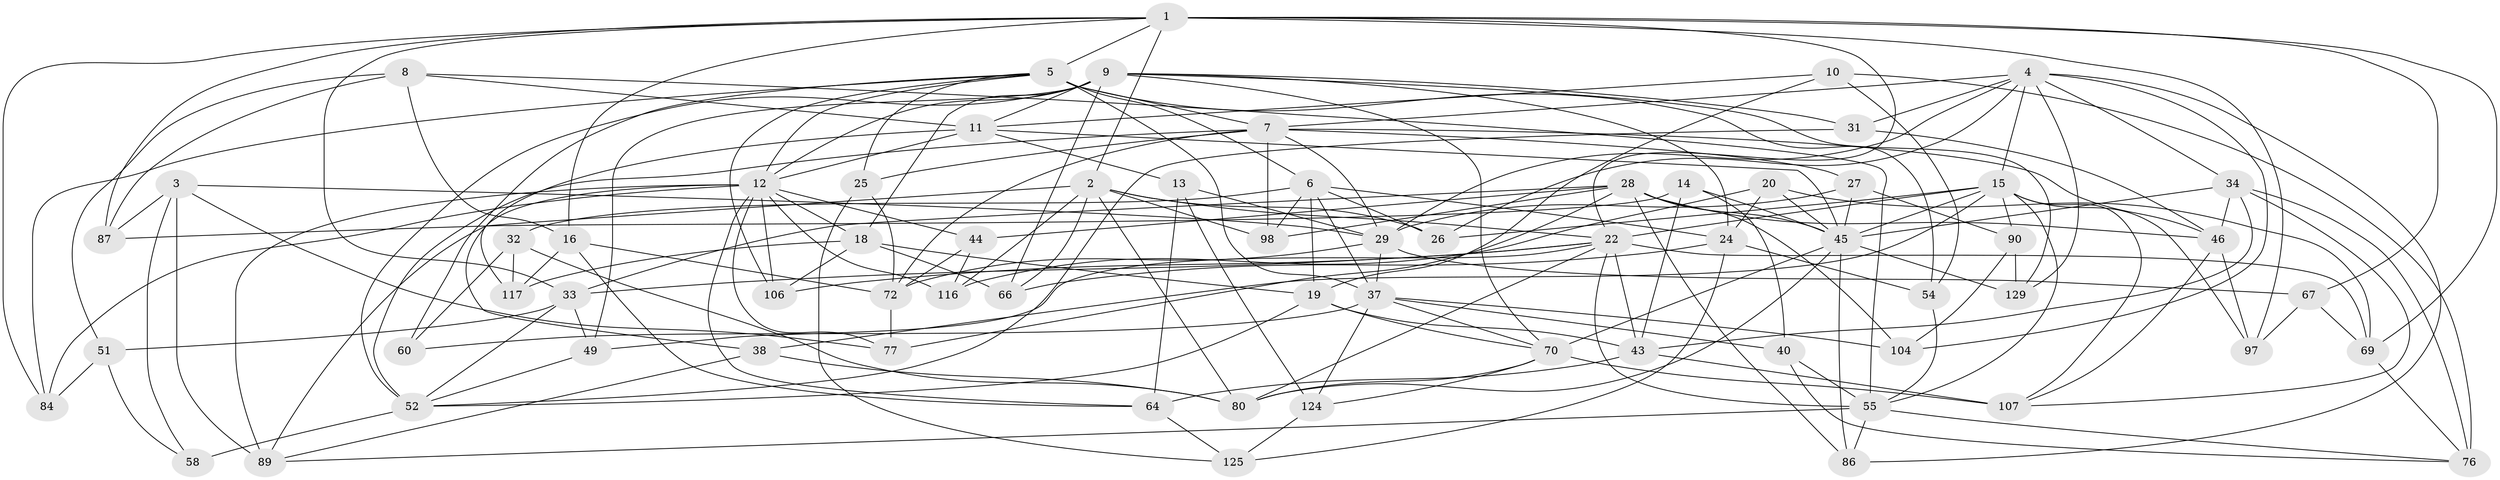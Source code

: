 // original degree distribution, {4: 1.0}
// Generated by graph-tools (version 1.1) at 2025/16/03/09/25 04:16:16]
// undirected, 68 vertices, 191 edges
graph export_dot {
graph [start="1"]
  node [color=gray90,style=filled];
  1 [super="+36+109"];
  2 [super="+91+21"];
  3 [super="+93"];
  4 [super="+74+136"];
  5 [super="+131+61"];
  6 [super="+81+132"];
  7 [super="+118+39+42"];
  8 [super="+48"];
  9 [super="+111+73+17"];
  10;
  11 [super="+23+88"];
  12 [super="+135+120+56+50"];
  13;
  14;
  15 [super="+53+35"];
  16 [super="+102"];
  18 [super="+112"];
  19 [super="+30"];
  20;
  22 [super="+75+41"];
  24 [super="+65"];
  25;
  26;
  27;
  28 [super="+96+121"];
  29 [super="+134+63"];
  31;
  32;
  33 [super="+110"];
  34 [super="+122"];
  37 [super="+130+79"];
  38;
  40;
  43 [super="+71"];
  44;
  45 [super="+47+100"];
  46 [super="+62"];
  49;
  51;
  52 [super="+94"];
  54;
  55 [super="+92"];
  58;
  60;
  64 [super="+82"];
  66;
  67;
  69 [super="+133"];
  70 [super="+83"];
  72 [super="+85"];
  76 [super="+114"];
  77;
  80 [super="+99"];
  84;
  86;
  87;
  89 [super="+113"];
  90;
  97;
  98;
  104;
  106;
  107 [super="+119"];
  116;
  117;
  124;
  125;
  129;
  1 -- 16;
  1 -- 33;
  1 -- 67;
  1 -- 84;
  1 -- 22;
  1 -- 87;
  1 -- 97;
  1 -- 2;
  1 -- 69;
  1 -- 5;
  2 -- 22;
  2 -- 89;
  2 -- 26;
  2 -- 116;
  2 -- 80;
  2 -- 66;
  2 -- 98;
  3 -- 89 [weight=2];
  3 -- 58;
  3 -- 77;
  3 -- 87;
  3 -- 29;
  4 -- 7 [weight=2];
  4 -- 129;
  4 -- 34;
  4 -- 26;
  4 -- 31;
  4 -- 29;
  4 -- 104;
  4 -- 86;
  4 -- 15;
  5 -- 60 [weight=2];
  5 -- 7 [weight=3];
  5 -- 106;
  5 -- 12;
  5 -- 6 [weight=2];
  5 -- 37;
  5 -- 84;
  5 -- 54;
  5 -- 25;
  6 -- 26;
  6 -- 98;
  6 -- 32;
  6 -- 24;
  6 -- 19;
  6 -- 37;
  7 -- 72;
  7 -- 98;
  7 -- 46;
  7 -- 25;
  7 -- 27;
  7 -- 29;
  7 -- 52;
  8 -- 51;
  8 -- 11 [weight=2];
  8 -- 87;
  8 -- 16;
  8 -- 55;
  9 -- 31;
  9 -- 70;
  9 -- 52;
  9 -- 49;
  9 -- 66;
  9 -- 18;
  9 -- 129;
  9 -- 11;
  9 -- 24;
  9 -- 12;
  10 -- 76;
  10 -- 54;
  10 -- 19;
  10 -- 11;
  11 -- 117;
  11 -- 13;
  11 -- 45;
  11 -- 12;
  12 -- 77;
  12 -- 106;
  12 -- 44;
  12 -- 89;
  12 -- 18;
  12 -- 116;
  12 -- 38;
  12 -- 64;
  12 -- 84;
  13 -- 124;
  13 -- 29;
  13 -- 64;
  14 -- 40;
  14 -- 87;
  14 -- 43;
  14 -- 45;
  15 -- 38;
  15 -- 90;
  15 -- 45 [weight=2];
  15 -- 97;
  15 -- 26;
  15 -- 107;
  15 -- 22;
  15 -- 55;
  16 -- 72;
  16 -- 117;
  16 -- 64 [weight=2];
  18 -- 19;
  18 -- 66;
  18 -- 117;
  18 -- 106;
  19 -- 52;
  19 -- 70;
  19 -- 43;
  20 -- 116;
  20 -- 45;
  20 -- 69;
  20 -- 24;
  22 -- 80;
  22 -- 33;
  22 -- 55;
  22 -- 49;
  22 -- 69;
  22 -- 106;
  22 -- 43;
  24 -- 66;
  24 -- 125;
  24 -- 54;
  25 -- 72;
  25 -- 125;
  27 -- 90;
  27 -- 29;
  27 -- 45;
  28 -- 46;
  28 -- 77;
  28 -- 86;
  28 -- 44;
  28 -- 104;
  28 -- 98;
  28 -- 45;
  28 -- 33;
  29 -- 67;
  29 -- 72;
  29 -- 37;
  31 -- 46;
  31 -- 52;
  32 -- 60;
  32 -- 80;
  32 -- 117;
  33 -- 51;
  33 -- 49;
  33 -- 52;
  34 -- 76;
  34 -- 107;
  34 -- 43;
  34 -- 46;
  34 -- 45;
  37 -- 124;
  37 -- 40;
  37 -- 60;
  37 -- 70;
  37 -- 104;
  38 -- 89;
  38 -- 80;
  40 -- 76;
  40 -- 55;
  43 -- 107;
  43 -- 64;
  44 -- 116;
  44 -- 72;
  45 -- 129;
  45 -- 80;
  45 -- 70;
  45 -- 86;
  46 -- 107;
  46 -- 97;
  49 -- 52;
  51 -- 58;
  51 -- 84;
  52 -- 58 [weight=2];
  54 -- 55;
  55 -- 76;
  55 -- 89;
  55 -- 86;
  64 -- 125;
  67 -- 97;
  67 -- 69;
  69 -- 76 [weight=2];
  70 -- 80;
  70 -- 107 [weight=2];
  70 -- 124;
  72 -- 77;
  90 -- 104;
  90 -- 129;
  124 -- 125;
}
